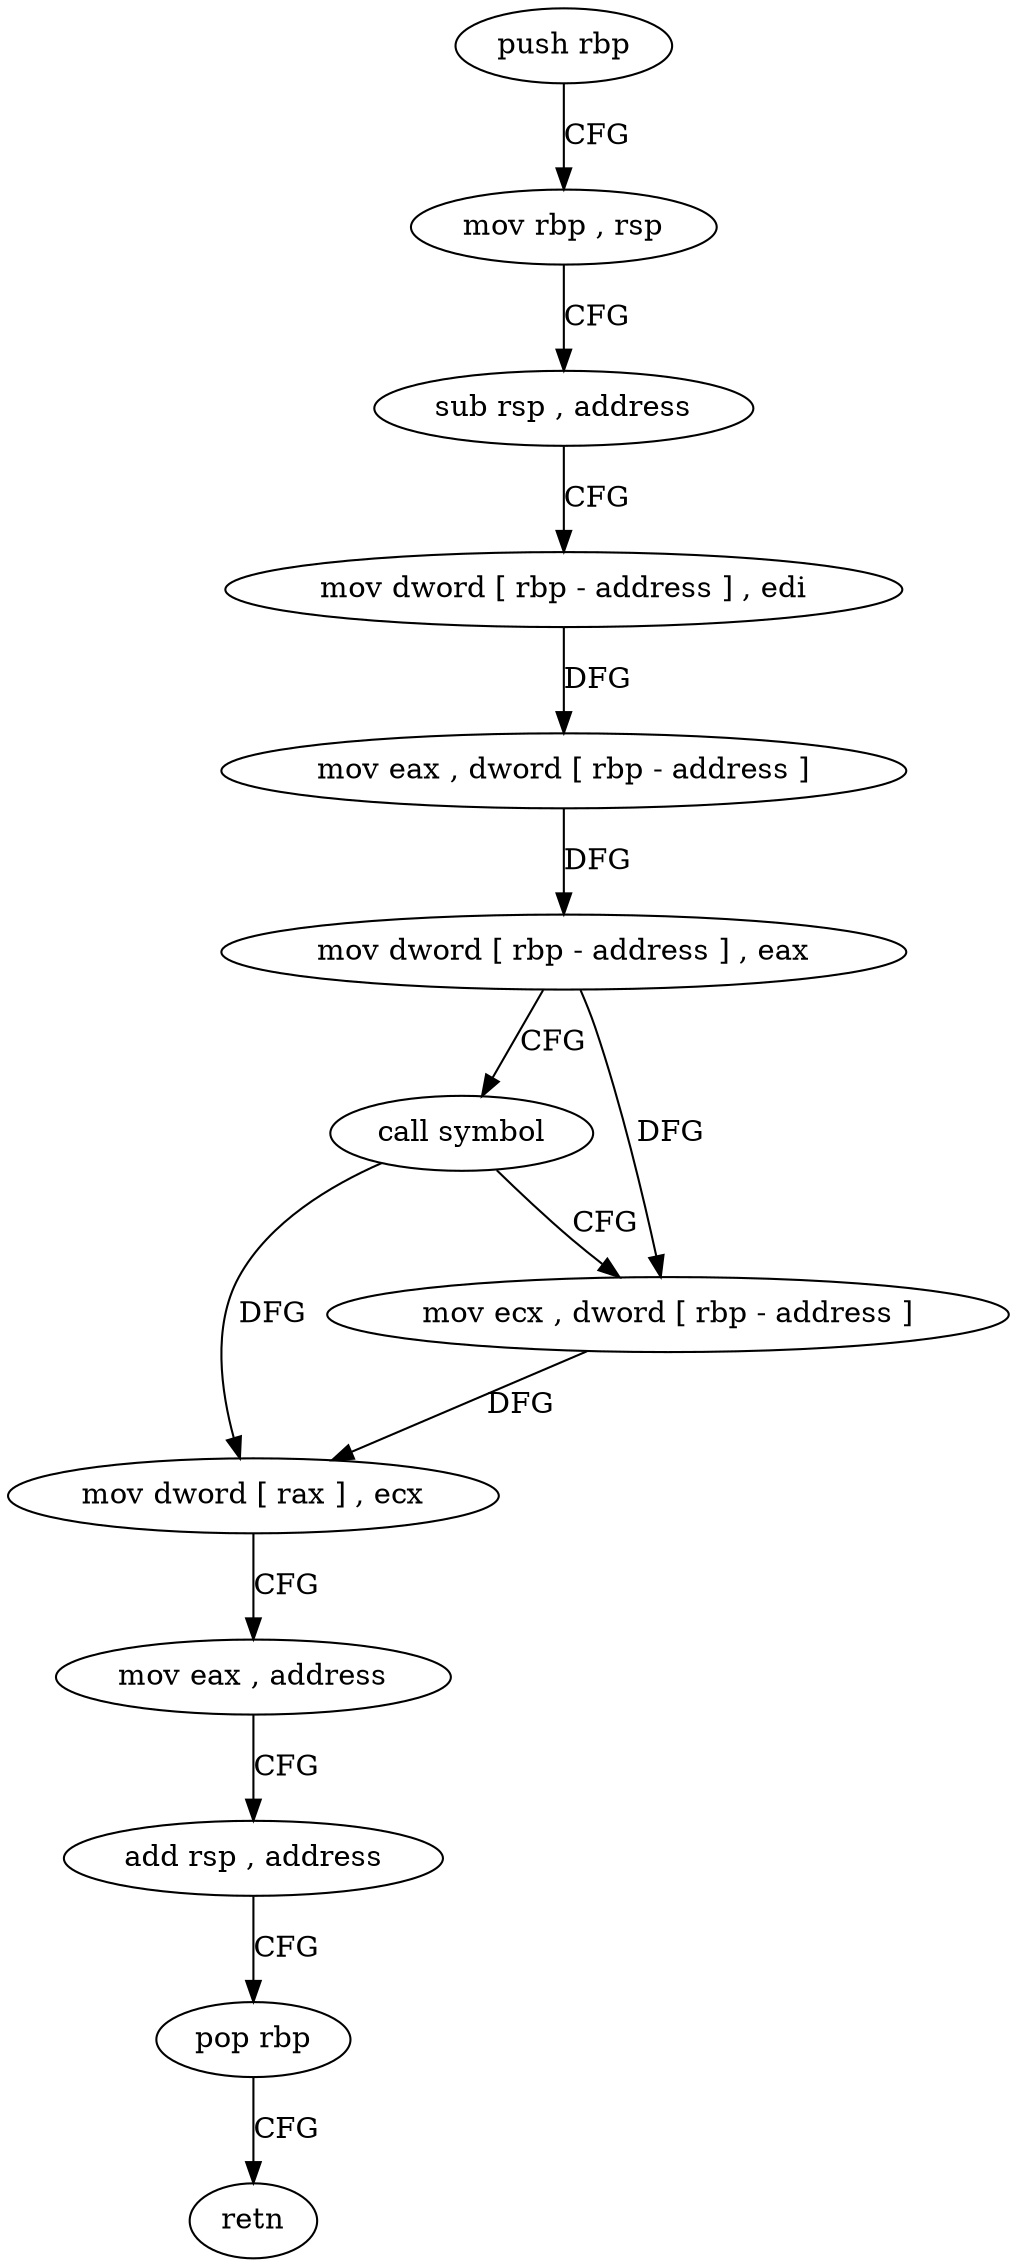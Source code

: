 digraph "func" {
"4284528" [label = "push rbp" ]
"4284529" [label = "mov rbp , rsp" ]
"4284532" [label = "sub rsp , address" ]
"4284536" [label = "mov dword [ rbp - address ] , edi" ]
"4284539" [label = "mov eax , dword [ rbp - address ]" ]
"4284542" [label = "mov dword [ rbp - address ] , eax" ]
"4284545" [label = "call symbol" ]
"4284550" [label = "mov ecx , dword [ rbp - address ]" ]
"4284553" [label = "mov dword [ rax ] , ecx" ]
"4284555" [label = "mov eax , address" ]
"4284560" [label = "add rsp , address" ]
"4284564" [label = "pop rbp" ]
"4284565" [label = "retn" ]
"4284528" -> "4284529" [ label = "CFG" ]
"4284529" -> "4284532" [ label = "CFG" ]
"4284532" -> "4284536" [ label = "CFG" ]
"4284536" -> "4284539" [ label = "DFG" ]
"4284539" -> "4284542" [ label = "DFG" ]
"4284542" -> "4284545" [ label = "CFG" ]
"4284542" -> "4284550" [ label = "DFG" ]
"4284545" -> "4284550" [ label = "CFG" ]
"4284545" -> "4284553" [ label = "DFG" ]
"4284550" -> "4284553" [ label = "DFG" ]
"4284553" -> "4284555" [ label = "CFG" ]
"4284555" -> "4284560" [ label = "CFG" ]
"4284560" -> "4284564" [ label = "CFG" ]
"4284564" -> "4284565" [ label = "CFG" ]
}

